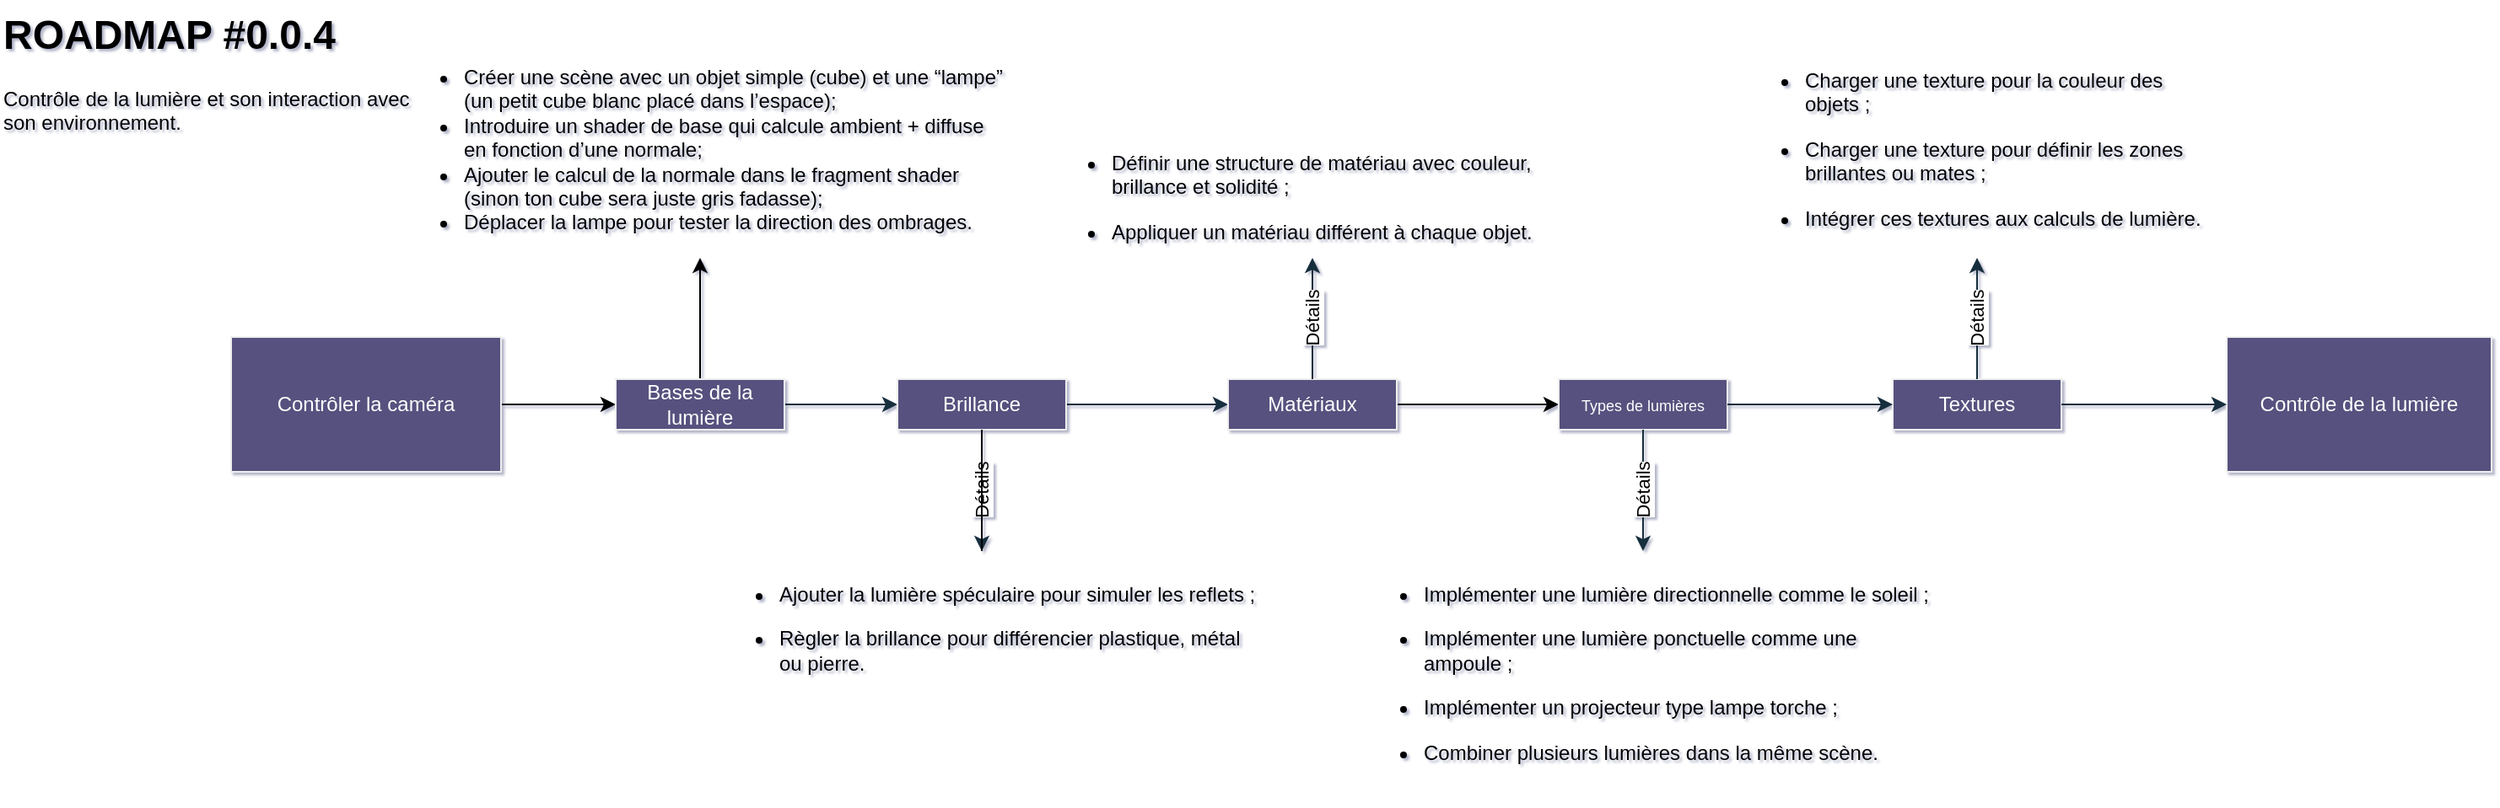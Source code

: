 <mxfile version="28.2.5">
  <diagram name="Page-1" id="X22H1fyRm7d7cOocbhD_">
    <mxGraphModel grid="0" page="0" gridSize="10" guides="1" tooltips="1" connect="1" arrows="1" fold="1" pageScale="1" pageWidth="827" pageHeight="1169" math="0" shadow="1">
      <root>
        <mxCell id="0" />
        <mxCell id="1" parent="0" />
        <mxCell id="eXIGQxcMQj50jVCJq_CA-1" value="" style="edgeStyle=orthogonalEdgeStyle;rounded=0;orthogonalLoop=1;jettySize=auto;html=1;labelBackgroundColor=none;strokeColor=#182E3E;fontColor=default;exitX=1;exitY=0.5;exitDx=0;exitDy=0;" edge="1" parent="1" source="lzlOlTGy8y_lj0kX5aOs-2" target="eXIGQxcMQj50jVCJq_CA-6">
          <mxGeometry relative="1" as="geometry" />
        </mxCell>
        <mxCell id="lzlOlTGy8y_lj0kX5aOs-3" style="edgeStyle=orthogonalEdgeStyle;rounded=0;orthogonalLoop=1;jettySize=auto;html=1;exitX=1;exitY=0.5;exitDx=0;exitDy=0;entryX=0;entryY=0.5;entryDx=0;entryDy=0;" edge="1" parent="1" source="eXIGQxcMQj50jVCJq_CA-2" target="lzlOlTGy8y_lj0kX5aOs-2">
          <mxGeometry relative="1" as="geometry" />
        </mxCell>
        <mxCell id="eXIGQxcMQj50jVCJq_CA-2" value="Contrôler la caméra" style="rounded=0;whiteSpace=wrap;html=1;labelBackgroundColor=none;fillColor=#56517E;strokeColor=#EEEEEE;fontColor=#FFFFFF;" vertex="1" parent="1">
          <mxGeometry x="40" y="200" width="160" height="80" as="geometry" />
        </mxCell>
        <mxCell id="eXIGQxcMQj50jVCJq_CA-3" value="Contrôle de la lumière" style="rounded=0;whiteSpace=wrap;html=1;labelBackgroundColor=none;fillColor=#56517E;strokeColor=#EEEEEE;fontColor=#FFFFFF;" vertex="1" parent="1">
          <mxGeometry x="1223" y="200" width="157" height="80" as="geometry" />
        </mxCell>
        <mxCell id="eXIGQxcMQj50jVCJq_CA-4" value="" style="edgeStyle=orthogonalEdgeStyle;rounded=0;orthogonalLoop=1;jettySize=auto;html=1;entryX=0;entryY=0.5;entryDx=0;entryDy=0;labelBackgroundColor=none;strokeColor=#182E3E;fontColor=default;" edge="1" parent="1" source="eXIGQxcMQj50jVCJq_CA-6" target="eXIGQxcMQj50jVCJq_CA-8">
          <mxGeometry relative="1" as="geometry">
            <mxPoint x="581" y="240" as="targetPoint" />
          </mxGeometry>
        </mxCell>
        <mxCell id="eXIGQxcMQj50jVCJq_CA-5" value="Détails" style="edgeStyle=orthogonalEdgeStyle;rounded=0;orthogonalLoop=1;jettySize=auto;html=1;strokeColor=#182E3E;horizontal=0;" edge="1" parent="1" source="eXIGQxcMQj50jVCJq_CA-6" target="eXIGQxcMQj50jVCJq_CA-9">
          <mxGeometry x="-0.004" relative="1" as="geometry">
            <mxPoint as="offset" />
          </mxGeometry>
        </mxCell>
        <mxCell id="eXIGQxcMQj50jVCJq_CA-6" value="Brillance" style="rounded=0;whiteSpace=wrap;html=1;align=center;labelBackgroundColor=none;fillColor=#56517E;strokeColor=#EEEEEE;fontColor=#FFFFFF;" vertex="1" parent="1">
          <mxGeometry x="435" y="225" width="100" height="30" as="geometry" />
        </mxCell>
        <mxCell id="lzlOlTGy8y_lj0kX5aOs-1" style="edgeStyle=orthogonalEdgeStyle;rounded=0;orthogonalLoop=1;jettySize=auto;html=1;exitX=1;exitY=0.5;exitDx=0;exitDy=0;entryX=0;entryY=0.5;entryDx=0;entryDy=0;" edge="1" parent="1" source="eXIGQxcMQj50jVCJq_CA-8" target="88JwYsdk7pb474S3zGqt-2">
          <mxGeometry relative="1" as="geometry" />
        </mxCell>
        <mxCell id="eXIGQxcMQj50jVCJq_CA-8" value="Matériaux" style="rounded=0;whiteSpace=wrap;html=1;align=center;labelBackgroundColor=none;fillColor=#56517E;strokeColor=#EEEEEE;fontColor=#FFFFFF;" vertex="1" parent="1">
          <mxGeometry x="631" y="225" width="100" height="30" as="geometry" />
        </mxCell>
        <mxCell id="88JwYsdk7pb474S3zGqt-1" value="" style="edgeStyle=orthogonalEdgeStyle;rounded=0;orthogonalLoop=1;jettySize=auto;html=1;endArrow=none;endFill=0;" edge="1" parent="1" source="eXIGQxcMQj50jVCJq_CA-9" target="eXIGQxcMQj50jVCJq_CA-6">
          <mxGeometry relative="1" as="geometry" />
        </mxCell>
        <mxCell id="eXIGQxcMQj50jVCJq_CA-9" value="&lt;ul&gt;&lt;li data-end=&quot;333&quot; data-start=&quot;274&quot;&gt;&lt;p data-end=&quot;333&quot; data-start=&quot;276&quot;&gt;Ajouter la lumière spéculaire pour simuler les reflets ;&lt;/p&gt;&lt;/li&gt;&lt;li data-end=&quot;403&quot; data-start=&quot;334&quot;&gt;&lt;p data-end=&quot;403&quot; data-start=&quot;336&quot;&gt;&lt;span style=&quot;background-color: transparent; color: light-dark(rgb(0, 0, 0), rgb(237, 237, 237));&quot;&gt;Règler la brillance pour différencier plastique, métal ou pierre.&lt;/span&gt;&lt;/p&gt;&lt;/li&gt;&lt;/ul&gt;" style="text;html=1;whiteSpace=wrap;overflow=hidden;rounded=0;labelBackgroundColor=none;fontColor=#000000;" vertex="1" parent="1">
          <mxGeometry x="322.5" y="327" width="325" height="100" as="geometry" />
        </mxCell>
        <mxCell id="eXIGQxcMQj50jVCJq_CA-10" value="&lt;ul&gt;&lt;li data-end=&quot;512&quot; data-start=&quot;438&quot;&gt;&lt;p data-end=&quot;512&quot; data-start=&quot;440&quot;&gt;Définir une structure de matériau avec couleur, brillance et solidité ;&lt;/p&gt;&lt;/li&gt;&lt;li data-end=&quot;563&quot; data-start=&quot;513&quot;&gt;&lt;p data-end=&quot;563&quot; data-start=&quot;515&quot;&gt;Appliquer un matériau différent à chaque objet.&lt;/p&gt;&lt;/li&gt;&lt;/ul&gt;" style="text;html=1;whiteSpace=wrap;overflow=hidden;rounded=0;labelBackgroundColor=none;fontColor=light-dark(#000000, #121212);align=left;" vertex="1" parent="1">
          <mxGeometry x="519.5" y="71" width="323" height="82" as="geometry" />
        </mxCell>
        <mxCell id="eXIGQxcMQj50jVCJq_CA-11" value="Détails" style="edgeStyle=orthogonalEdgeStyle;rounded=0;orthogonalLoop=1;jettySize=auto;html=1;strokeColor=#182E3E;horizontal=0;exitX=0.5;exitY=0;exitDx=0;exitDy=0;" edge="1" parent="1" source="eXIGQxcMQj50jVCJq_CA-8" target="eXIGQxcMQj50jVCJq_CA-10">
          <mxGeometry x="-0.004" relative="1" as="geometry">
            <mxPoint x="625" y="310" as="sourcePoint" />
            <mxPoint x="625" y="425" as="targetPoint" />
            <mxPoint as="offset" />
          </mxGeometry>
        </mxCell>
        <mxCell id="eXIGQxcMQj50jVCJq_CA-12" value="&lt;h1 style=&quot;margin-top: 0px;&quot;&gt;ROADMAP #0.0.4&lt;/h1&gt;&lt;p&gt;Contrôle de la lumière et son interaction avec son environnement.&lt;/p&gt;" style="text;html=1;whiteSpace=wrap;overflow=hidden;rounded=0;" vertex="1" parent="1">
          <mxGeometry x="-97" width="250" height="120" as="geometry" />
        </mxCell>
        <mxCell id="88JwYsdk7pb474S3zGqt-2" value="&lt;font style=&quot;font-size: 9px;&quot;&gt;Types de lumières&lt;/font&gt;" style="rounded=0;whiteSpace=wrap;html=1;align=center;labelBackgroundColor=none;fillColor=#56517E;strokeColor=#EEEEEE;fontColor=#FFFFFF;" vertex="1" parent="1">
          <mxGeometry x="827" y="225" width="100" height="30" as="geometry" />
        </mxCell>
        <mxCell id="88JwYsdk7pb474S3zGqt-6" value="&lt;ul&gt;&lt;li data-end=&quot;655&quot; data-start=&quot;596&quot;&gt;&lt;p data-end=&quot;655&quot; data-start=&quot;598&quot;&gt;Implémenter une lumière directionnelle comme le soleil ;&lt;/p&gt;&lt;/li&gt;&lt;li data-end=&quot;713&quot; data-start=&quot;656&quot;&gt;&lt;p data-end=&quot;713&quot; data-start=&quot;658&quot;&gt;Implémenter une lumière ponctuelle comme une ampoule ;&lt;/p&gt;&lt;/li&gt;&lt;li data-end=&quot;762&quot; data-start=&quot;714&quot;&gt;&lt;p data-end=&quot;762&quot; data-start=&quot;716&quot;&gt;Implémenter un projecteur type lampe torche ;&lt;/p&gt;&lt;/li&gt;&lt;li data-end=&quot;813&quot; data-start=&quot;763&quot;&gt;&lt;p data-end=&quot;813&quot; data-start=&quot;765&quot;&gt;Combiner plusieurs lumières dans la même scène.&lt;/p&gt;&lt;/li&gt;&lt;/ul&gt;" style="text;html=1;whiteSpace=wrap;overflow=hidden;rounded=0;labelBackgroundColor=none;fontColor=light-dark(#000000, #121212);align=left;" vertex="1" parent="1">
          <mxGeometry x="705" y="327" width="344" height="145" as="geometry" />
        </mxCell>
        <mxCell id="88JwYsdk7pb474S3zGqt-7" value="Détails" style="edgeStyle=orthogonalEdgeStyle;rounded=0;orthogonalLoop=1;jettySize=auto;html=1;strokeColor=#182E3E;horizontal=0;exitX=0.5;exitY=1;exitDx=0;exitDy=0;entryX=0.5;entryY=0;entryDx=0;entryDy=0;" edge="1" parent="1" source="88JwYsdk7pb474S3zGqt-2" target="88JwYsdk7pb474S3zGqt-6">
          <mxGeometry x="-0.004" relative="1" as="geometry">
            <mxPoint x="988" y="365" as="sourcePoint" />
            <mxPoint x="877" y="355" as="targetPoint" />
            <mxPoint as="offset" />
          </mxGeometry>
        </mxCell>
        <mxCell id="lzlOlTGy8y_lj0kX5aOs-4" style="edgeStyle=orthogonalEdgeStyle;rounded=0;orthogonalLoop=1;jettySize=auto;html=1;exitX=0.5;exitY=0;exitDx=0;exitDy=0;entryX=0.5;entryY=1;entryDx=0;entryDy=0;" edge="1" parent="1" source="lzlOlTGy8y_lj0kX5aOs-2" target="lzlOlTGy8y_lj0kX5aOs-5">
          <mxGeometry relative="1" as="geometry">
            <mxPoint x="317.724" y="119.157" as="targetPoint" />
          </mxGeometry>
        </mxCell>
        <mxCell id="lzlOlTGy8y_lj0kX5aOs-2" value="Bases de la lumière" style="rounded=0;whiteSpace=wrap;html=1;align=center;labelBackgroundColor=none;fillColor=#56517E;strokeColor=#EEEEEE;fontColor=#FFFFFF;" vertex="1" parent="1">
          <mxGeometry x="268" y="225" width="100" height="30" as="geometry" />
        </mxCell>
        <mxCell id="lzlOlTGy8y_lj0kX5aOs-5" value="&lt;ul&gt;&lt;li&gt;Créer une scène avec un objet simple (cube) et une “lampe” (un petit cube blanc placé dans l’espace);&lt;/li&gt;&lt;li&gt;Introduire un shader de base qui calcule ambient + diffuse en fonction d’une normale;&lt;/li&gt;&lt;li&gt;Ajouter le calcul de la normale dans le fragment shader (sinon ton cube sera juste gris fadasse);&lt;/li&gt;&lt;li&gt;Déplacer la lampe pour tester la direction des ombrages.&lt;/li&gt;&lt;/ul&gt;" style="text;html=1;whiteSpace=wrap;overflow=hidden;rounded=0;labelBackgroundColor=none;fontColor=light-dark(#000000, #121212);align=left;" vertex="1" parent="1">
          <mxGeometry x="135.5" y="20" width="365" height="133" as="geometry" />
        </mxCell>
        <mxCell id="Ll2rk9cdpYUfhiqeB0ll-1" value="Textures" style="rounded=0;whiteSpace=wrap;html=1;align=center;labelBackgroundColor=none;fillColor=#56517E;strokeColor=#EEEEEE;fontColor=#FFFFFF;" vertex="1" parent="1">
          <mxGeometry x="1025" y="225" width="100" height="30" as="geometry" />
        </mxCell>
        <mxCell id="Ll2rk9cdpYUfhiqeB0ll-2" value="Détails" style="edgeStyle=orthogonalEdgeStyle;rounded=0;orthogonalLoop=1;jettySize=auto;html=1;strokeColor=#182E3E;horizontal=0;exitX=0.5;exitY=0;exitDx=0;exitDy=0;entryX=0.5;entryY=1;entryDx=0;entryDy=0;" edge="1" parent="1" source="Ll2rk9cdpYUfhiqeB0ll-1" target="Ll2rk9cdpYUfhiqeB0ll-3">
          <mxGeometry x="-0.004" relative="1" as="geometry">
            <mxPoint x="1025" y="332" as="sourcePoint" />
            <mxPoint x="1075" y="118" as="targetPoint" />
            <mxPoint as="offset" />
          </mxGeometry>
        </mxCell>
        <mxCell id="Ll2rk9cdpYUfhiqeB0ll-3" value="&lt;ul&gt;&lt;li data-end=&quot;893&quot; data-start=&quot;841&quot;&gt;&lt;p data-end=&quot;893&quot; data-start=&quot;843&quot;&gt;Charger une texture pour la couleur des objets ;&lt;/p&gt;&lt;/li&gt;&lt;li data-end=&quot;962&quot; data-start=&quot;894&quot;&gt;&lt;p data-end=&quot;962&quot; data-start=&quot;896&quot;&gt;Charger une texture pour définir les zones brillantes ou mates ;&lt;/p&gt;&lt;/li&gt;&lt;li data-end=&quot;1012&quot; data-start=&quot;963&quot;&gt;&lt;p data-end=&quot;1012&quot; data-start=&quot;965&quot;&gt;Intégrer ces textures aux calculs de lumière.&lt;/p&gt;&lt;/li&gt;&lt;/ul&gt;" style="text;html=1;whiteSpace=wrap;overflow=hidden;rounded=0;labelBackgroundColor=none;fontColor=light-dark(#000000, #121212);align=left;" vertex="1" parent="1">
          <mxGeometry x="930.5" y="22" width="289" height="131" as="geometry" />
        </mxCell>
        <mxCell id="Ll2rk9cdpYUfhiqeB0ll-5" value="" style="edgeStyle=orthogonalEdgeStyle;rounded=0;orthogonalLoop=1;jettySize=auto;html=1;exitX=1;exitY=0.5;exitDx=0;exitDy=0;labelBackgroundColor=none;strokeColor=#182E3E;fontColor=default;entryX=0;entryY=0.5;entryDx=0;entryDy=0;" edge="1" parent="1" source="88JwYsdk7pb474S3zGqt-2" target="Ll2rk9cdpYUfhiqeB0ll-1">
          <mxGeometry relative="1" as="geometry">
            <mxPoint x="927" y="240" as="sourcePoint" />
            <mxPoint x="1518" y="240" as="targetPoint" />
          </mxGeometry>
        </mxCell>
        <mxCell id="hhqmLYYjA_b5vkApkC9s-1" value="" style="edgeStyle=orthogonalEdgeStyle;rounded=0;orthogonalLoop=1;jettySize=auto;html=1;exitX=1;exitY=0.5;exitDx=0;exitDy=0;labelBackgroundColor=none;strokeColor=#182E3E;fontColor=default;entryX=0;entryY=0.5;entryDx=0;entryDy=0;" edge="1" parent="1" source="Ll2rk9cdpYUfhiqeB0ll-1" target="eXIGQxcMQj50jVCJq_CA-3">
          <mxGeometry relative="1" as="geometry">
            <mxPoint x="1003" y="252" as="sourcePoint" />
            <mxPoint x="1222" y="240" as="targetPoint" />
          </mxGeometry>
        </mxCell>
      </root>
    </mxGraphModel>
  </diagram>
</mxfile>
